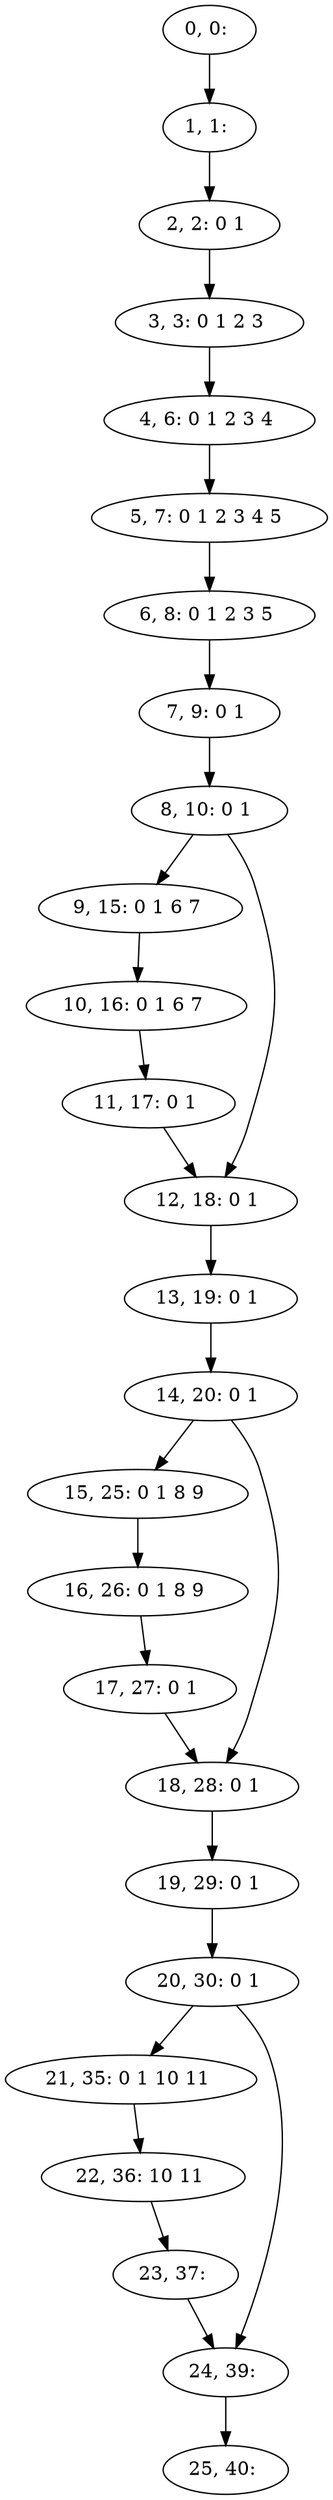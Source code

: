 digraph G {
0[label="0, 0: "];
1[label="1, 1: "];
2[label="2, 2: 0 1 "];
3[label="3, 3: 0 1 2 3 "];
4[label="4, 6: 0 1 2 3 4 "];
5[label="5, 7: 0 1 2 3 4 5 "];
6[label="6, 8: 0 1 2 3 5 "];
7[label="7, 9: 0 1 "];
8[label="8, 10: 0 1 "];
9[label="9, 15: 0 1 6 7 "];
10[label="10, 16: 0 1 6 7 "];
11[label="11, 17: 0 1 "];
12[label="12, 18: 0 1 "];
13[label="13, 19: 0 1 "];
14[label="14, 20: 0 1 "];
15[label="15, 25: 0 1 8 9 "];
16[label="16, 26: 0 1 8 9 "];
17[label="17, 27: 0 1 "];
18[label="18, 28: 0 1 "];
19[label="19, 29: 0 1 "];
20[label="20, 30: 0 1 "];
21[label="21, 35: 0 1 10 11 "];
22[label="22, 36: 10 11 "];
23[label="23, 37: "];
24[label="24, 39: "];
25[label="25, 40: "];
0->1 ;
1->2 ;
2->3 ;
3->4 ;
4->5 ;
5->6 ;
6->7 ;
7->8 ;
8->9 ;
8->12 ;
9->10 ;
10->11 ;
11->12 ;
12->13 ;
13->14 ;
14->15 ;
14->18 ;
15->16 ;
16->17 ;
17->18 ;
18->19 ;
19->20 ;
20->21 ;
20->24 ;
21->22 ;
22->23 ;
23->24 ;
24->25 ;
}
